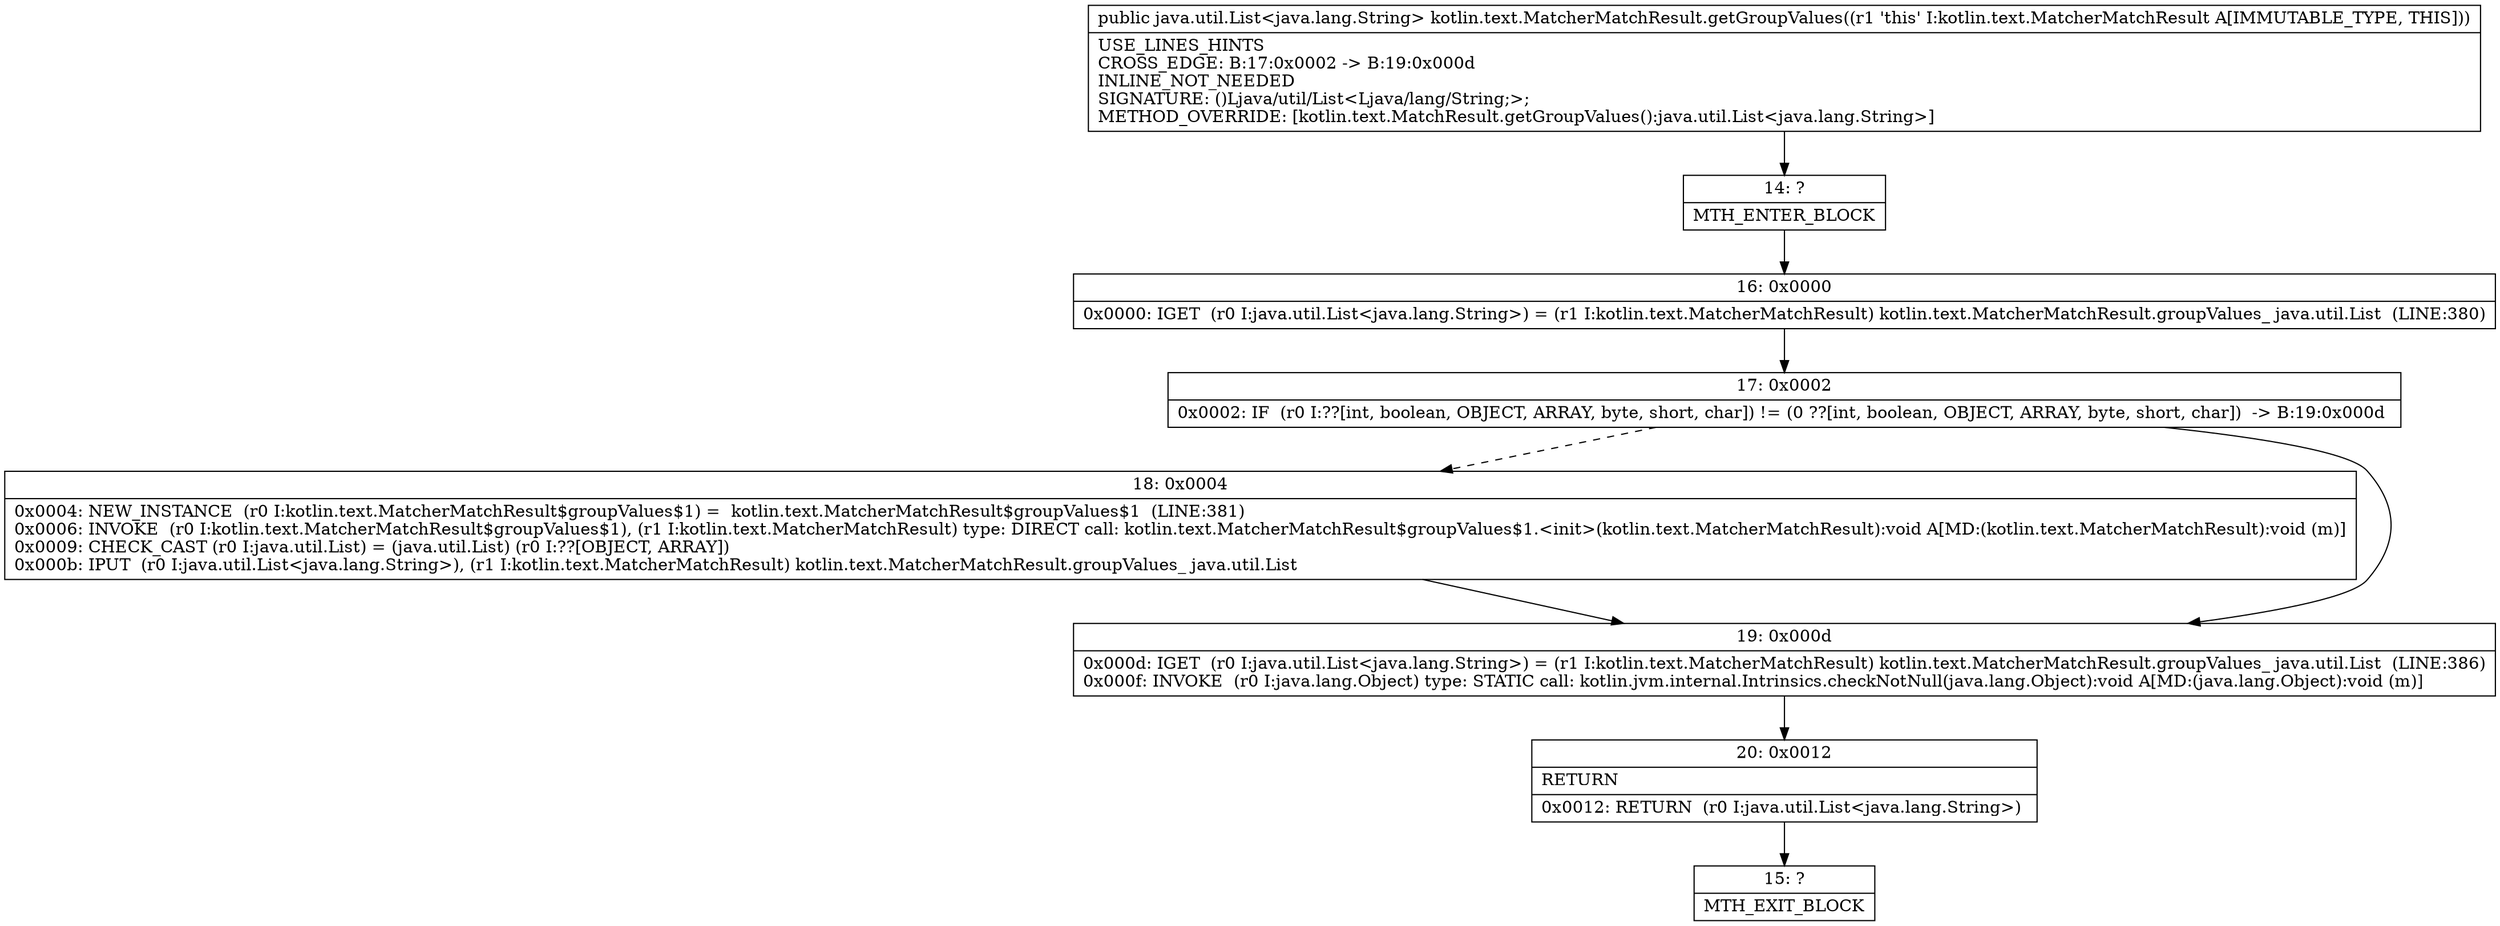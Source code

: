 digraph "CFG forkotlin.text.MatcherMatchResult.getGroupValues()Ljava\/util\/List;" {
Node_14 [shape=record,label="{14\:\ ?|MTH_ENTER_BLOCK\l}"];
Node_16 [shape=record,label="{16\:\ 0x0000|0x0000: IGET  (r0 I:java.util.List\<java.lang.String\>) = (r1 I:kotlin.text.MatcherMatchResult) kotlin.text.MatcherMatchResult.groupValues_ java.util.List  (LINE:380)\l}"];
Node_17 [shape=record,label="{17\:\ 0x0002|0x0002: IF  (r0 I:??[int, boolean, OBJECT, ARRAY, byte, short, char]) != (0 ??[int, boolean, OBJECT, ARRAY, byte, short, char])  \-\> B:19:0x000d \l}"];
Node_18 [shape=record,label="{18\:\ 0x0004|0x0004: NEW_INSTANCE  (r0 I:kotlin.text.MatcherMatchResult$groupValues$1) =  kotlin.text.MatcherMatchResult$groupValues$1  (LINE:381)\l0x0006: INVOKE  (r0 I:kotlin.text.MatcherMatchResult$groupValues$1), (r1 I:kotlin.text.MatcherMatchResult) type: DIRECT call: kotlin.text.MatcherMatchResult$groupValues$1.\<init\>(kotlin.text.MatcherMatchResult):void A[MD:(kotlin.text.MatcherMatchResult):void (m)]\l0x0009: CHECK_CAST (r0 I:java.util.List) = (java.util.List) (r0 I:??[OBJECT, ARRAY]) \l0x000b: IPUT  (r0 I:java.util.List\<java.lang.String\>), (r1 I:kotlin.text.MatcherMatchResult) kotlin.text.MatcherMatchResult.groupValues_ java.util.List \l}"];
Node_19 [shape=record,label="{19\:\ 0x000d|0x000d: IGET  (r0 I:java.util.List\<java.lang.String\>) = (r1 I:kotlin.text.MatcherMatchResult) kotlin.text.MatcherMatchResult.groupValues_ java.util.List  (LINE:386)\l0x000f: INVOKE  (r0 I:java.lang.Object) type: STATIC call: kotlin.jvm.internal.Intrinsics.checkNotNull(java.lang.Object):void A[MD:(java.lang.Object):void (m)]\l}"];
Node_20 [shape=record,label="{20\:\ 0x0012|RETURN\l|0x0012: RETURN  (r0 I:java.util.List\<java.lang.String\>) \l}"];
Node_15 [shape=record,label="{15\:\ ?|MTH_EXIT_BLOCK\l}"];
MethodNode[shape=record,label="{public java.util.List\<java.lang.String\> kotlin.text.MatcherMatchResult.getGroupValues((r1 'this' I:kotlin.text.MatcherMatchResult A[IMMUTABLE_TYPE, THIS]))  | USE_LINES_HINTS\lCROSS_EDGE: B:17:0x0002 \-\> B:19:0x000d\lINLINE_NOT_NEEDED\lSIGNATURE: ()Ljava\/util\/List\<Ljava\/lang\/String;\>;\lMETHOD_OVERRIDE: [kotlin.text.MatchResult.getGroupValues():java.util.List\<java.lang.String\>]\l}"];
MethodNode -> Node_14;Node_14 -> Node_16;
Node_16 -> Node_17;
Node_17 -> Node_18[style=dashed];
Node_17 -> Node_19;
Node_18 -> Node_19;
Node_19 -> Node_20;
Node_20 -> Node_15;
}

